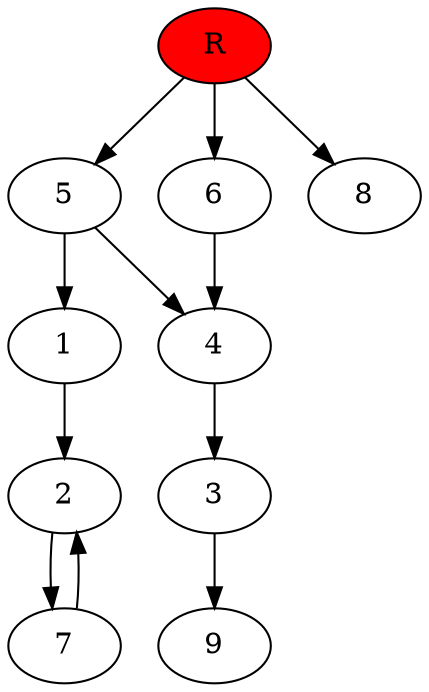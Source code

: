 digraph prb18259 {
	1
	2
	3
	4
	5
	6
	7
	8
	R [fillcolor="#ff0000" style=filled]
	1 -> 2
	2 -> 7
	3 -> 9
	4 -> 3
	5 -> 1
	5 -> 4
	6 -> 4
	7 -> 2
	R -> 5
	R -> 6
	R -> 8
}
